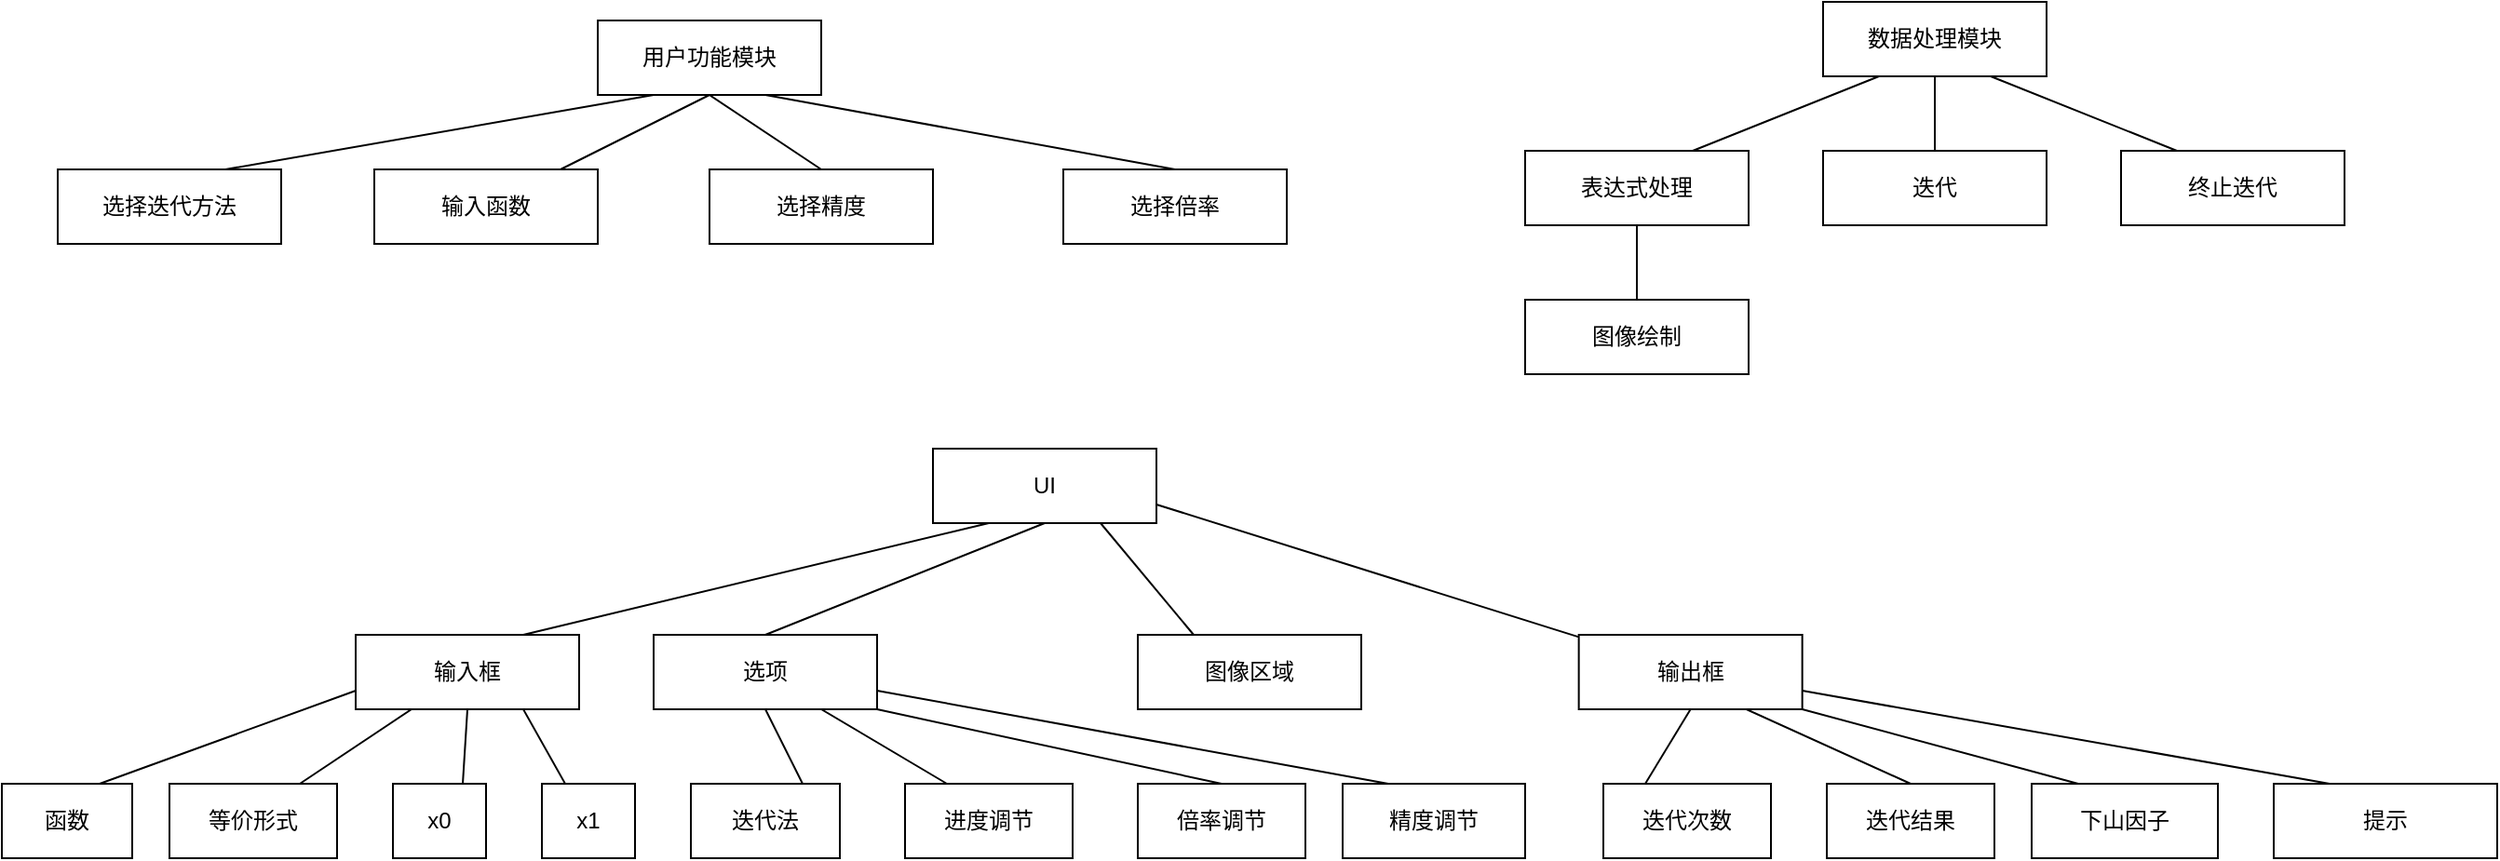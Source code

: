 <mxfile version="12.6.5" type="device"><diagram id="GEebOPWGloSpiFbeMuHW" name="Page-1"><mxGraphModel dx="2032" dy="696" grid="1" gridSize="10" guides="1" tooltips="1" connect="1" arrows="1" fold="1" page="1" pageScale="1" pageWidth="827" pageHeight="1169" math="0" shadow="0"><root><mxCell id="0"/><mxCell id="1" parent="0"/><mxCell id="dzztQ17tSaVB_IJWph-5-1" value="用户功能模块" style="rounded=0;whiteSpace=wrap;html=1;" parent="1" vertex="1"><mxGeometry x="180" y="250" width="120" height="40" as="geometry"/></mxCell><mxCell id="dzztQ17tSaVB_IJWph-5-2" value="选择迭代方法" style="rounded=0;whiteSpace=wrap;html=1;" parent="1" vertex="1"><mxGeometry x="-110" y="330" width="120" height="40" as="geometry"/></mxCell><mxCell id="dzztQ17tSaVB_IJWph-5-3" value="输入函数" style="rounded=0;whiteSpace=wrap;html=1;" parent="1" vertex="1"><mxGeometry x="60" y="330" width="120" height="40" as="geometry"/></mxCell><mxCell id="dzztQ17tSaVB_IJWph-5-8" value="" style="endArrow=none;html=1;entryX=0.25;entryY=1;entryDx=0;entryDy=0;exitX=0.75;exitY=0;exitDx=0;exitDy=0;" parent="1" source="dzztQ17tSaVB_IJWph-5-2" target="dzztQ17tSaVB_IJWph-5-1" edge="1"><mxGeometry width="50" height="50" relative="1" as="geometry"><mxPoint x="50" y="440" as="sourcePoint"/><mxPoint x="100" y="390" as="targetPoint"/></mxGeometry></mxCell><mxCell id="dzztQ17tSaVB_IJWph-5-9" value="" style="endArrow=none;html=1;entryX=0.5;entryY=1;entryDx=0;entryDy=0;" parent="1" source="dzztQ17tSaVB_IJWph-5-3" target="dzztQ17tSaVB_IJWph-5-1" edge="1"><mxGeometry width="50" height="50" relative="1" as="geometry"><mxPoint x="50" y="440" as="sourcePoint"/><mxPoint x="100" y="390" as="targetPoint"/></mxGeometry></mxCell><mxCell id="dzztQ17tSaVB_IJWph-5-10" value="数据处理模块" style="rounded=0;whiteSpace=wrap;html=1;" parent="1" vertex="1"><mxGeometry x="838" y="240" width="120" height="40" as="geometry"/></mxCell><mxCell id="dzztQ17tSaVB_IJWph-5-11" value="表达式处理" style="rounded=0;whiteSpace=wrap;html=1;" parent="1" vertex="1"><mxGeometry x="678" y="320" width="120" height="40" as="geometry"/></mxCell><mxCell id="dzztQ17tSaVB_IJWph-5-13" value="图像绘制" style="rounded=0;whiteSpace=wrap;html=1;" parent="1" vertex="1"><mxGeometry x="678" y="400" width="120" height="40" as="geometry"/></mxCell><mxCell id="dzztQ17tSaVB_IJWph-5-14" value="迭代" style="rounded=0;whiteSpace=wrap;html=1;" parent="1" vertex="1"><mxGeometry x="838" y="320" width="120" height="40" as="geometry"/></mxCell><mxCell id="dzztQ17tSaVB_IJWph-5-15" value="终止迭代" style="rounded=0;whiteSpace=wrap;html=1;" parent="1" vertex="1"><mxGeometry x="998" y="320" width="120" height="40" as="geometry"/></mxCell><mxCell id="dzztQ17tSaVB_IJWph-5-16" value="" style="endArrow=none;html=1;entryX=0.25;entryY=1;entryDx=0;entryDy=0;exitX=0.75;exitY=0;exitDx=0;exitDy=0;" parent="1" source="dzztQ17tSaVB_IJWph-5-11" target="dzztQ17tSaVB_IJWph-5-10" edge="1"><mxGeometry width="50" height="50" relative="1" as="geometry"><mxPoint x="678" y="510" as="sourcePoint"/><mxPoint x="728" y="460" as="targetPoint"/></mxGeometry></mxCell><mxCell id="dzztQ17tSaVB_IJWph-5-17" value="" style="endArrow=none;html=1;entryX=0.5;entryY=1;entryDx=0;entryDy=0;exitX=0.5;exitY=0;exitDx=0;exitDy=0;" parent="1" source="dzztQ17tSaVB_IJWph-5-14" target="dzztQ17tSaVB_IJWph-5-10" edge="1"><mxGeometry width="50" height="50" relative="1" as="geometry"><mxPoint x="678" y="510" as="sourcePoint"/><mxPoint x="728" y="460" as="targetPoint"/></mxGeometry></mxCell><mxCell id="dzztQ17tSaVB_IJWph-5-18" value="" style="endArrow=none;html=1;entryX=0.75;entryY=1;entryDx=0;entryDy=0;exitX=0.25;exitY=0;exitDx=0;exitDy=0;" parent="1" source="dzztQ17tSaVB_IJWph-5-15" target="dzztQ17tSaVB_IJWph-5-10" edge="1"><mxGeometry width="50" height="50" relative="1" as="geometry"><mxPoint x="678" y="510" as="sourcePoint"/><mxPoint x="728" y="460" as="targetPoint"/></mxGeometry></mxCell><mxCell id="dzztQ17tSaVB_IJWph-5-19" value="" style="endArrow=none;html=1;entryX=0.5;entryY=1;entryDx=0;entryDy=0;" parent="1" source="dzztQ17tSaVB_IJWph-5-13" target="dzztQ17tSaVB_IJWph-5-11" edge="1"><mxGeometry width="50" height="50" relative="1" as="geometry"><mxPoint x="678" y="510" as="sourcePoint"/><mxPoint x="728" y="460" as="targetPoint"/></mxGeometry></mxCell><mxCell id="dzztQ17tSaVB_IJWph-5-20" value="UI" style="rounded=0;whiteSpace=wrap;html=1;" parent="1" vertex="1"><mxGeometry x="360" y="480" width="120" height="40" as="geometry"/></mxCell><mxCell id="dzztQ17tSaVB_IJWph-5-21" value="输入框" style="rounded=0;whiteSpace=wrap;html=1;" parent="1" vertex="1"><mxGeometry x="50" y="580" width="120" height="40" as="geometry"/></mxCell><mxCell id="dzztQ17tSaVB_IJWph-5-22" value="选项" style="rounded=0;whiteSpace=wrap;html=1;" parent="1" vertex="1"><mxGeometry x="210" y="580" width="120" height="40" as="geometry"/></mxCell><mxCell id="dzztQ17tSaVB_IJWph-5-23" value="图像区域" style="rounded=0;whiteSpace=wrap;html=1;" parent="1" vertex="1"><mxGeometry x="470" y="580" width="120" height="40" as="geometry"/></mxCell><mxCell id="dzztQ17tSaVB_IJWph-5-24" value="" style="endArrow=none;html=1;entryX=0.25;entryY=1;entryDx=0;entryDy=0;exitX=0.75;exitY=0;exitDx=0;exitDy=0;" parent="1" source="dzztQ17tSaVB_IJWph-5-21" target="dzztQ17tSaVB_IJWph-5-20" edge="1"><mxGeometry width="50" height="50" relative="1" as="geometry"><mxPoint x="210" y="660" as="sourcePoint"/><mxPoint x="250" y="620" as="targetPoint"/></mxGeometry></mxCell><mxCell id="dzztQ17tSaVB_IJWph-5-25" value="" style="endArrow=none;html=1;entryX=0.5;entryY=1;entryDx=0;entryDy=0;exitX=0.5;exitY=0;exitDx=0;exitDy=0;" parent="1" source="dzztQ17tSaVB_IJWph-5-22" target="dzztQ17tSaVB_IJWph-5-20" edge="1"><mxGeometry width="50" height="50" relative="1" as="geometry"><mxPoint x="200" y="670" as="sourcePoint"/><mxPoint x="250" y="620" as="targetPoint"/></mxGeometry></mxCell><mxCell id="dzztQ17tSaVB_IJWph-5-26" value="" style="endArrow=none;html=1;entryX=0.75;entryY=1;entryDx=0;entryDy=0;exitX=0.25;exitY=0;exitDx=0;exitDy=0;" parent="1" source="dzztQ17tSaVB_IJWph-5-23" target="dzztQ17tSaVB_IJWph-5-20" edge="1"><mxGeometry width="50" height="50" relative="1" as="geometry"><mxPoint x="200" y="670" as="sourcePoint"/><mxPoint x="250" y="620" as="targetPoint"/></mxGeometry></mxCell><mxCell id="dzztQ17tSaVB_IJWph-5-27" value="" style="endArrow=none;html=1;entryX=0.25;entryY=1;entryDx=0;entryDy=0;" parent="1" target="dzztQ17tSaVB_IJWph-5-21" edge="1"><mxGeometry width="50" height="50" relative="1" as="geometry"><mxPoint x="20" y="660" as="sourcePoint"/><mxPoint x="100" y="640" as="targetPoint"/></mxGeometry></mxCell><mxCell id="dzztQ17tSaVB_IJWph-5-28" value="函数" style="rounded=0;whiteSpace=wrap;html=1;" parent="1" vertex="1"><mxGeometry x="-140" y="660" width="70" height="40" as="geometry"/></mxCell><mxCell id="dzztQ17tSaVB_IJWph-5-29" value="等价形式" style="rounded=0;whiteSpace=wrap;html=1;" parent="1" vertex="1"><mxGeometry x="-50" y="660" width="90" height="40" as="geometry"/></mxCell><mxCell id="dzztQ17tSaVB_IJWph-5-30" value="x0" style="rounded=0;whiteSpace=wrap;html=1;" parent="1" vertex="1"><mxGeometry x="70" y="660" width="50" height="40" as="geometry"/></mxCell><mxCell id="dzztQ17tSaVB_IJWph-5-31" value="x1" style="rounded=0;whiteSpace=wrap;html=1;" parent="1" vertex="1"><mxGeometry x="150" y="660" width="50" height="40" as="geometry"/></mxCell><mxCell id="dzztQ17tSaVB_IJWph-5-32" value="" style="endArrow=none;html=1;entryX=0;entryY=0.75;entryDx=0;entryDy=0;exitX=0.75;exitY=0;exitDx=0;exitDy=0;" parent="1" source="dzztQ17tSaVB_IJWph-5-28" target="dzztQ17tSaVB_IJWph-5-21" edge="1"><mxGeometry width="50" height="50" relative="1" as="geometry"><mxPoint x="-140" y="770" as="sourcePoint"/><mxPoint x="-90" y="720" as="targetPoint"/></mxGeometry></mxCell><mxCell id="dzztQ17tSaVB_IJWph-5-33" value="" style="endArrow=none;html=1;entryX=0.5;entryY=1;entryDx=0;entryDy=0;exitX=0.75;exitY=0;exitDx=0;exitDy=0;" parent="1" source="dzztQ17tSaVB_IJWph-5-30" target="dzztQ17tSaVB_IJWph-5-21" edge="1"><mxGeometry width="50" height="50" relative="1" as="geometry"><mxPoint x="-140" y="770" as="sourcePoint"/><mxPoint x="-90" y="720" as="targetPoint"/></mxGeometry></mxCell><mxCell id="dzztQ17tSaVB_IJWph-5-34" value="" style="endArrow=none;html=1;entryX=0.75;entryY=1;entryDx=0;entryDy=0;exitX=0.25;exitY=0;exitDx=0;exitDy=0;" parent="1" source="dzztQ17tSaVB_IJWph-5-31" target="dzztQ17tSaVB_IJWph-5-21" edge="1"><mxGeometry width="50" height="50" relative="1" as="geometry"><mxPoint x="-140" y="770" as="sourcePoint"/><mxPoint x="-90" y="720" as="targetPoint"/></mxGeometry></mxCell><mxCell id="dzztQ17tSaVB_IJWph-5-35" value="迭代法" style="rounded=0;whiteSpace=wrap;html=1;" parent="1" vertex="1"><mxGeometry x="230" y="660" width="80" height="40" as="geometry"/></mxCell><mxCell id="dzztQ17tSaVB_IJWph-5-36" value="进度调节" style="rounded=0;whiteSpace=wrap;html=1;" parent="1" vertex="1"><mxGeometry x="345" y="660" width="90" height="40" as="geometry"/></mxCell><mxCell id="dzztQ17tSaVB_IJWph-5-37" value="" style="endArrow=none;html=1;entryX=0.5;entryY=1;entryDx=0;entryDy=0;exitX=0.75;exitY=0;exitDx=0;exitDy=0;" parent="1" source="dzztQ17tSaVB_IJWph-5-35" target="dzztQ17tSaVB_IJWph-5-22" edge="1"><mxGeometry width="50" height="50" relative="1" as="geometry"><mxPoint x="-140" y="770" as="sourcePoint"/><mxPoint x="-90" y="720" as="targetPoint"/></mxGeometry></mxCell><mxCell id="dzztQ17tSaVB_IJWph-5-38" value="" style="endArrow=none;html=1;entryX=0.75;entryY=1;entryDx=0;entryDy=0;exitX=0.25;exitY=0;exitDx=0;exitDy=0;" parent="1" source="dzztQ17tSaVB_IJWph-5-36" target="dzztQ17tSaVB_IJWph-5-22" edge="1"><mxGeometry width="50" height="50" relative="1" as="geometry"><mxPoint x="-140" y="770" as="sourcePoint"/><mxPoint x="-90" y="720" as="targetPoint"/></mxGeometry></mxCell><mxCell id="rZZYsqdpc6ZrQco_xvUP-1" value="选择精度" style="rounded=0;whiteSpace=wrap;html=1;" vertex="1" parent="1"><mxGeometry x="240" y="330" width="120" height="40" as="geometry"/></mxCell><mxCell id="rZZYsqdpc6ZrQco_xvUP-2" value="选择倍率" style="rounded=0;whiteSpace=wrap;html=1;" vertex="1" parent="1"><mxGeometry x="430" y="330" width="120" height="40" as="geometry"/></mxCell><mxCell id="rZZYsqdpc6ZrQco_xvUP-3" value="" style="endArrow=none;html=1;exitX=0.5;exitY=0;exitDx=0;exitDy=0;entryX=0.75;entryY=1;entryDx=0;entryDy=0;" edge="1" parent="1" source="rZZYsqdpc6ZrQco_xvUP-2" target="dzztQ17tSaVB_IJWph-5-1"><mxGeometry width="50" height="50" relative="1" as="geometry"><mxPoint x="400" y="320" as="sourcePoint"/><mxPoint x="450" y="270" as="targetPoint"/></mxGeometry></mxCell><mxCell id="rZZYsqdpc6ZrQco_xvUP-4" value="" style="endArrow=none;html=1;exitX=0.5;exitY=0;exitDx=0;exitDy=0;entryX=0.5;entryY=1;entryDx=0;entryDy=0;" edge="1" parent="1" source="rZZYsqdpc6ZrQco_xvUP-1" target="dzztQ17tSaVB_IJWph-5-1"><mxGeometry width="50" height="50" relative="1" as="geometry"><mxPoint x="350" y="320" as="sourcePoint"/><mxPoint x="400" y="270" as="targetPoint"/></mxGeometry></mxCell><mxCell id="rZZYsqdpc6ZrQco_xvUP-5" value="倍率调节" style="rounded=0;whiteSpace=wrap;html=1;" vertex="1" parent="1"><mxGeometry x="470" y="660" width="90" height="40" as="geometry"/></mxCell><mxCell id="rZZYsqdpc6ZrQco_xvUP-6" value="精度调节" style="rounded=0;whiteSpace=wrap;html=1;" vertex="1" parent="1"><mxGeometry x="580" y="660" width="98" height="40" as="geometry"/></mxCell><mxCell id="rZZYsqdpc6ZrQco_xvUP-7" value="" style="endArrow=none;html=1;entryX=0.5;entryY=0;entryDx=0;entryDy=0;exitX=1;exitY=1;exitDx=0;exitDy=0;" edge="1" parent="1" source="dzztQ17tSaVB_IJWph-5-22" target="rZZYsqdpc6ZrQco_xvUP-5"><mxGeometry width="50" height="50" relative="1" as="geometry"><mxPoint x="-10" y="780" as="sourcePoint"/><mxPoint x="40" y="730" as="targetPoint"/></mxGeometry></mxCell><mxCell id="rZZYsqdpc6ZrQco_xvUP-8" value="" style="endArrow=none;html=1;entryX=0.25;entryY=0;entryDx=0;entryDy=0;exitX=1;exitY=0.75;exitDx=0;exitDy=0;" edge="1" parent="1" source="dzztQ17tSaVB_IJWph-5-22" target="rZZYsqdpc6ZrQco_xvUP-6"><mxGeometry width="50" height="50" relative="1" as="geometry"><mxPoint x="130" y="810" as="sourcePoint"/><mxPoint x="180" y="760" as="targetPoint"/></mxGeometry></mxCell><mxCell id="rZZYsqdpc6ZrQco_xvUP-9" value="输出框" style="rounded=0;whiteSpace=wrap;html=1;" vertex="1" parent="1"><mxGeometry x="706.82" y="580" width="120" height="40" as="geometry"/></mxCell><mxCell id="rZZYsqdpc6ZrQco_xvUP-10" value="" style="endArrow=none;html=1;entryX=1;entryY=0.75;entryDx=0;entryDy=0;" edge="1" parent="1" source="rZZYsqdpc6ZrQco_xvUP-9" target="dzztQ17tSaVB_IJWph-5-20"><mxGeometry width="50" height="50" relative="1" as="geometry"><mxPoint x="670" y="500" as="sourcePoint"/><mxPoint x="720" y="450" as="targetPoint"/></mxGeometry></mxCell><mxCell id="rZZYsqdpc6ZrQco_xvUP-11" value="迭代次数" style="rounded=0;whiteSpace=wrap;html=1;" vertex="1" parent="1"><mxGeometry x="720" y="660" width="90" height="40" as="geometry"/></mxCell><mxCell id="rZZYsqdpc6ZrQco_xvUP-12" value="迭代结果" style="rounded=0;whiteSpace=wrap;html=1;" vertex="1" parent="1"><mxGeometry x="840" y="660" width="90" height="40" as="geometry"/></mxCell><mxCell id="rZZYsqdpc6ZrQco_xvUP-13" value="下山因子" style="rounded=0;whiteSpace=wrap;html=1;" vertex="1" parent="1"><mxGeometry x="950" y="660" width="100" height="40" as="geometry"/></mxCell><mxCell id="rZZYsqdpc6ZrQco_xvUP-14" value="提示" style="rounded=0;whiteSpace=wrap;html=1;" vertex="1" parent="1"><mxGeometry x="1080" y="660" width="120" height="40" as="geometry"/></mxCell><mxCell id="rZZYsqdpc6ZrQco_xvUP-15" value="" style="endArrow=none;html=1;exitX=0.25;exitY=0;exitDx=0;exitDy=0;entryX=0.5;entryY=1;entryDx=0;entryDy=0;" edge="1" parent="1" source="rZZYsqdpc6ZrQco_xvUP-11" target="rZZYsqdpc6ZrQco_xvUP-9"><mxGeometry width="50" height="50" relative="1" as="geometry"><mxPoint x="730" y="510" as="sourcePoint"/><mxPoint x="780" y="460" as="targetPoint"/></mxGeometry></mxCell><mxCell id="rZZYsqdpc6ZrQco_xvUP-16" value="" style="endArrow=none;html=1;exitX=0.5;exitY=0;exitDx=0;exitDy=0;entryX=0.75;entryY=1;entryDx=0;entryDy=0;" edge="1" parent="1" source="rZZYsqdpc6ZrQco_xvUP-12" target="rZZYsqdpc6ZrQco_xvUP-9"><mxGeometry width="50" height="50" relative="1" as="geometry"><mxPoint x="910" y="620" as="sourcePoint"/><mxPoint x="960" y="570" as="targetPoint"/></mxGeometry></mxCell><mxCell id="rZZYsqdpc6ZrQco_xvUP-17" value="" style="endArrow=none;html=1;exitX=0.25;exitY=0;exitDx=0;exitDy=0;entryX=1;entryY=1;entryDx=0;entryDy=0;" edge="1" parent="1" source="rZZYsqdpc6ZrQco_xvUP-13" target="rZZYsqdpc6ZrQco_xvUP-9"><mxGeometry width="50" height="50" relative="1" as="geometry"><mxPoint x="990" y="590" as="sourcePoint"/><mxPoint x="1040" y="540" as="targetPoint"/></mxGeometry></mxCell><mxCell id="rZZYsqdpc6ZrQco_xvUP-18" value="" style="endArrow=none;html=1;exitX=0.25;exitY=0;exitDx=0;exitDy=0;entryX=1;entryY=0.75;entryDx=0;entryDy=0;" edge="1" parent="1" source="rZZYsqdpc6ZrQco_xvUP-14" target="rZZYsqdpc6ZrQco_xvUP-9"><mxGeometry width="50" height="50" relative="1" as="geometry"><mxPoint x="860" y="570" as="sourcePoint"/><mxPoint x="910" y="520" as="targetPoint"/></mxGeometry></mxCell></root></mxGraphModel></diagram></mxfile>